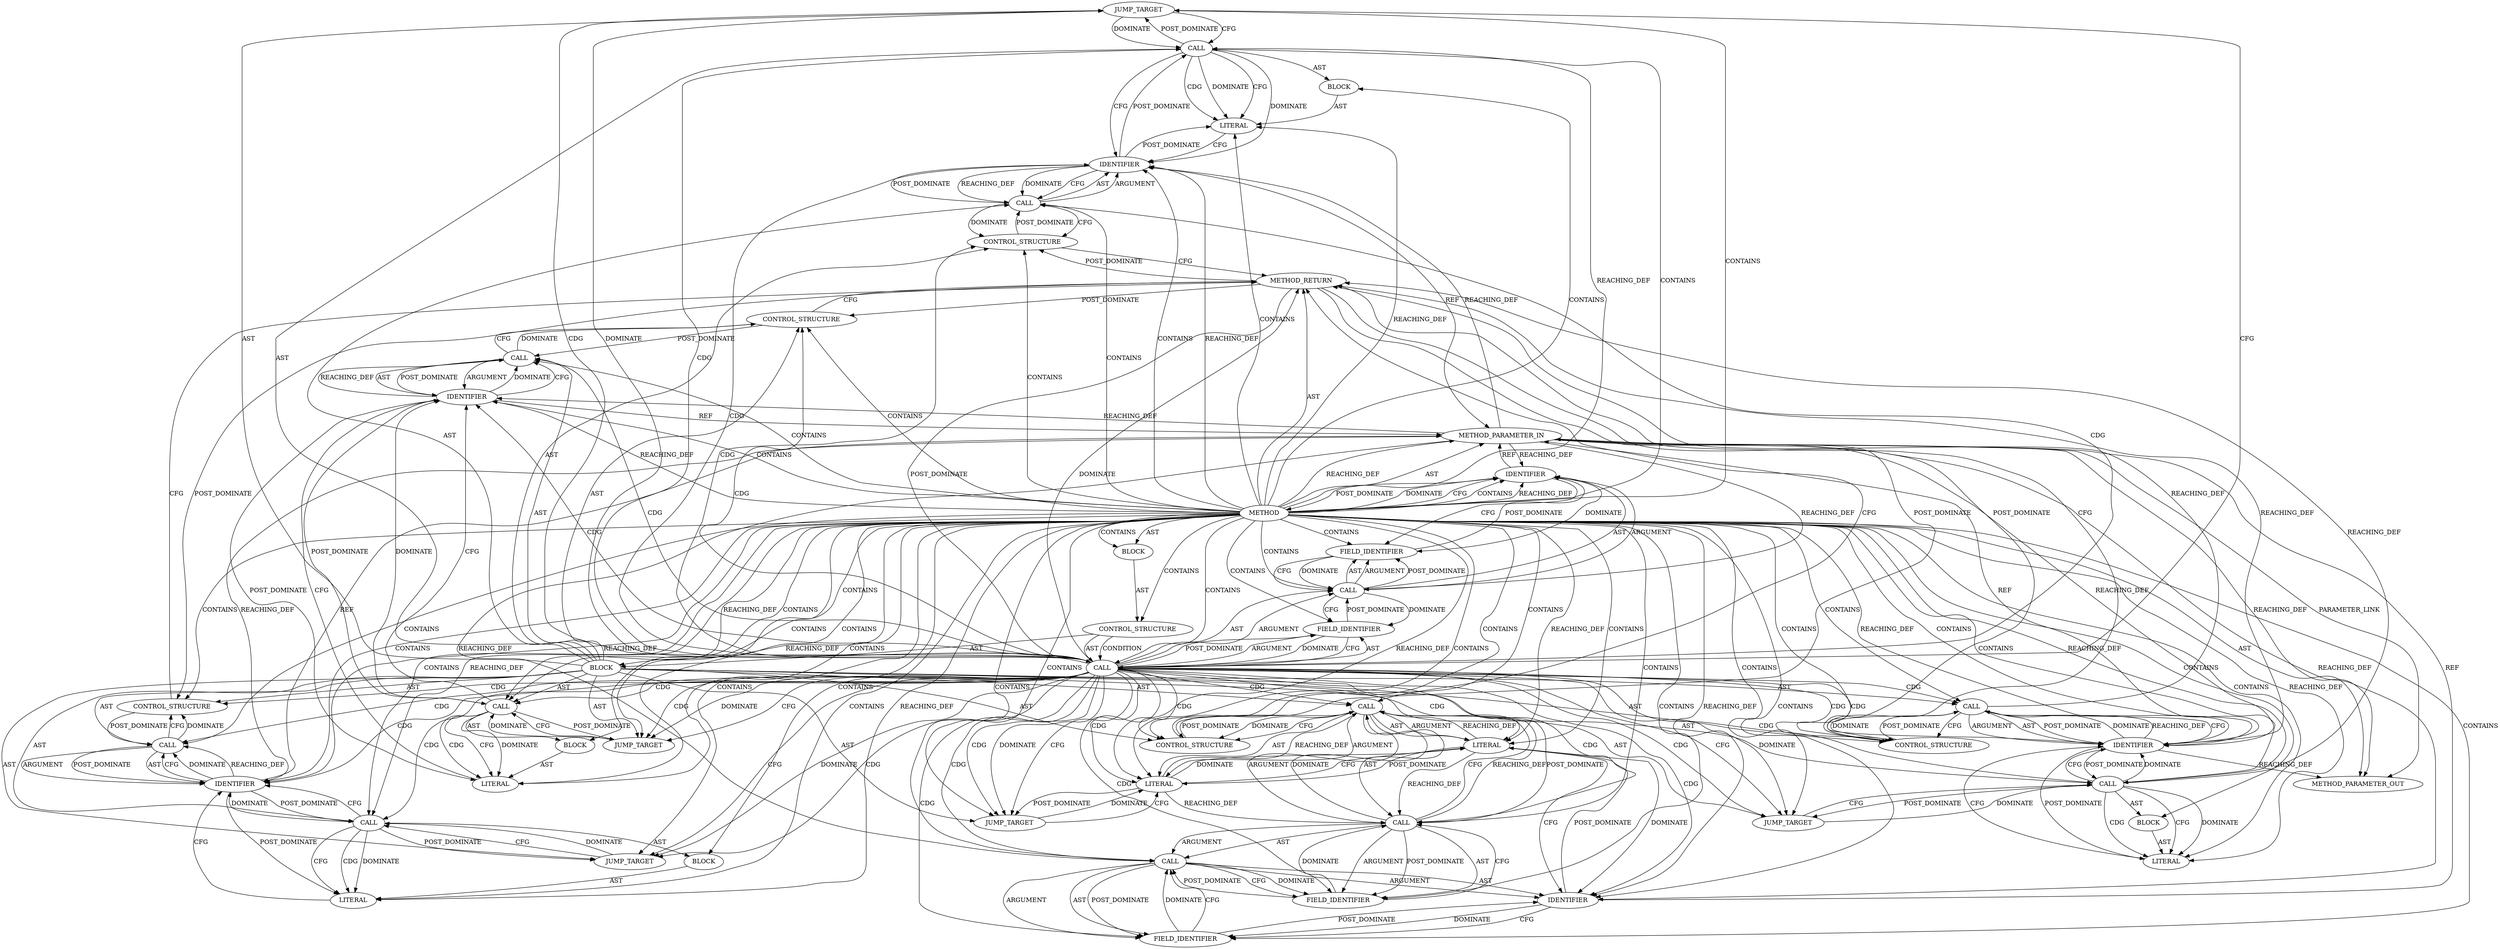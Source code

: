 digraph {
  11577 [label=JUMP_TARGET ORDER=9 PARSER_TYPE_NAME="CASTCaseStatement" ARGUMENT_INDEX=-1 CODE="case IN_S_PREPARE_READ_ENC_PAGE:" COLUMN_NUMBER=2 LINE_NUMBER=3503 NAME="case"]
  11555 [label=BLOCK ORDER=2 ARGUMENT_INDEX=-1 CODE="{
	switch (con->v2.in_state) {
	case IN_S_PREPARE_READ_DATA:
		revoke_at_prepare_read_data(con);
		break;
	case IN_S_PREPARE_READ_DATA_CONT:
		revoke_at_prepare_read_data_cont(con);
		break;
	case IN_S_PREPARE_READ_ENC_PAGE:
		revoke_at_prepare_read_enc_page(con);
		break;
	case IN_S_HANDLE_EPILOGUE:
		revoke_at_handle_epilogue(con);
		break;
	default:
		WARN(1, \"bad in_state %d\", con->v2.in_state);
		break;
	}
}" COLUMN_NUMBER=1 LINE_NUMBER=3495 TYPE_FULL_NAME="void"]
  11592 [label=CALL ORDER=18 ARGUMENT_INDEX=-1 CODE="WARN(1, \"bad in_state %d\", con->v2.in_state)" COLUMN_NUMBER=3 METHOD_FULL_NAME="WARN" LINE_NUMBER=3510 TYPE_FULL_NAME="<empty>" DISPATCH_TYPE="STATIC_DISPATCH" SIGNATURE="" NAME="WARN"]
  11574 [label=CALL ORDER=7 ARGUMENT_INDEX=-1 CODE="revoke_at_prepare_read_data_cont(con)" COLUMN_NUMBER=3 METHOD_FULL_NAME="revoke_at_prepare_read_data_cont" LINE_NUMBER=3501 TYPE_FULL_NAME="<empty>" DISPATCH_TYPE="STATIC_DISPATCH" SIGNATURE="" NAME="revoke_at_prepare_read_data_cont"]
  11594 [label=LITERAL ORDER=2 ARGUMENT_INDEX=2 CODE="\"bad in_state %d\"" COLUMN_NUMBER=11 LINE_NUMBER=3510 TYPE_FULL_NAME="char"]
  11599 [label=FIELD_IDENTIFIER ORDER=2 ARGUMENT_INDEX=2 CODE="in_state" COLUMN_NUMBER=30 LINE_NUMBER=3510 CANONICAL_NAME="in_state"]
  13238 [label=METHOD_PARAMETER_OUT ORDER=1 CODE="struct ceph_connection *con" IS_VARIADIC=false COLUMN_NUMBER=34 LINE_NUMBER=3494 TYPE_FULL_NAME="ceph_connection*" EVALUATION_STRATEGY="BY_VALUE" INDEX=1 NAME="con"]
  11581 [label=CALL ORDER=11 ARGUMENT_INDEX=-1 CODE="revoke_at_prepare_read_enc_page(con)" COLUMN_NUMBER=3 METHOD_FULL_NAME="revoke_at_prepare_read_enc_page" LINE_NUMBER=3504 TYPE_FULL_NAME="<empty>" DISPATCH_TYPE="STATIC_DISPATCH" SIGNATURE="" NAME="revoke_at_prepare_read_enc_page"]
  11573 [label=LITERAL ORDER=1 ARGUMENT_INDEX=1 CODE="5" COLUMN_NUMBER=7 LINE_NUMBER=3500 TYPE_FULL_NAME="int"]
  11560 [label=FIELD_IDENTIFIER ORDER=2 ARGUMENT_INDEX=2 CODE="v2" COLUMN_NUMBER=10 LINE_NUMBER=3496 CANONICAL_NAME="v2"]
  11585 [label=CALL ORDER=14 ARGUMENT_INDEX=-1 CODE="IN_S_HANDLE_EPILOGUE" COLUMN_NUMBER=7 METHOD_FULL_NAME="file_code_old-a282a2f-decode_preamble-523.c:61:61:IN_S_HANDLE_EPILOGUE:0" LINE_NUMBER=3506 TYPE_FULL_NAME="int" DISPATCH_TYPE="INLINED" SIGNATURE="" NAME="IN_S_HANDLE_EPILOGUE"]
  11554 [label=METHOD_PARAMETER_IN ORDER=1 CODE="struct ceph_connection *con" IS_VARIADIC=false COLUMN_NUMBER=34 LINE_NUMBER=3494 TYPE_FULL_NAME="ceph_connection*" EVALUATION_STRATEGY="BY_VALUE" INDEX=1 NAME="con"]
  11601 [label=METHOD_RETURN ORDER=3 CODE="RET" COLUMN_NUMBER=1 LINE_NUMBER=3494 TYPE_FULL_NAME="void" EVALUATION_STRATEGY="BY_VALUE"]
  11562 [label=BLOCK ORDER=2 ARGUMENT_INDEX=-1 CODE="{
	case IN_S_PREPARE_READ_DATA:
		revoke_at_prepare_read_data(con);
		break;
	case IN_S_PREPARE_READ_DATA_CONT:
		revoke_at_prepare_read_data_cont(con);
		break;
	case IN_S_PREPARE_READ_ENC_PAGE:
		revoke_at_prepare_read_enc_page(con);
		break;
	case IN_S_HANDLE_EPILOGUE:
		revoke_at_handle_epilogue(con);
		break;
	default:
		WARN(1, \"bad in_state %d\", con->v2.in_state);
		break;
	}" COLUMN_NUMBER=28 LINE_NUMBER=3496 TYPE_FULL_NAME="void"]
  11571 [label=CALL ORDER=6 ARGUMENT_INDEX=-1 CODE="IN_S_PREPARE_READ_DATA_CONT" COLUMN_NUMBER=7 METHOD_FULL_NAME="file_code_old-a282a2f-decode_preamble-523.c:59:59:IN_S_PREPARE_READ_DATA_CONT:0" LINE_NUMBER=3500 TYPE_FULL_NAME="int" DISPATCH_TYPE="INLINED" SIGNATURE="" NAME="IN_S_PREPARE_READ_DATA_CONT"]
  11580 [label=LITERAL ORDER=1 ARGUMENT_INDEX=1 CODE="6" COLUMN_NUMBER=7 LINE_NUMBER=3503 TYPE_FULL_NAME="int"]
  11566 [label=LITERAL ORDER=1 ARGUMENT_INDEX=1 CODE="4" COLUMN_NUMBER=7 LINE_NUMBER=3497 TYPE_FULL_NAME="int"]
  11591 [label=JUMP_TARGET ORDER=17 PARSER_TYPE_NAME="CASTDefaultStatement" ARGUMENT_INDEX=-1 CODE="default:" COLUMN_NUMBER=2 LINE_NUMBER=3509 NAME="default"]
  11559 [label=IDENTIFIER ORDER=1 ARGUMENT_INDEX=1 CODE="con" COLUMN_NUMBER=10 LINE_NUMBER=3496 TYPE_FULL_NAME="ceph_connection*" NAME="con"]
  11553 [label=METHOD COLUMN_NUMBER=1 LINE_NUMBER=3494 COLUMN_NUMBER_END=6 IS_EXTERNAL=false SIGNATURE="void ceph_con_v2_revoke_incoming (ceph_connection*)" NAME="ceph_con_v2_revoke_incoming" AST_PARENT_TYPE="TYPE_DECL" AST_PARENT_FULL_NAME="file_code_old-a282a2f-decode_preamble-523.c:<global>" ORDER=132 CODE="void ceph_con_v2_revoke_incoming(struct ceph_connection *con)
{
	switch (con->v2.in_state) {
	case IN_S_PREPARE_READ_DATA:
		revoke_at_prepare_read_data(con);
		break;
	case IN_S_PREPARE_READ_DATA_CONT:
		revoke_at_prepare_read_data_cont(con);
		break;
	case IN_S_PREPARE_READ_ENC_PAGE:
		revoke_at_prepare_read_enc_page(con);
		break;
	case IN_S_HANDLE_EPILOGUE:
		revoke_at_handle_epilogue(con);
		break;
	default:
		WARN(1, \"bad in_state %d\", con->v2.in_state);
		break;
	}
}" FULL_NAME="ceph_con_v2_revoke_incoming" LINE_NUMBER_END=3497 FILENAME="file_code_old-a282a2f-decode_preamble-523.c"]
  11576 [label=CONTROL_STRUCTURE CONTROL_STRUCTURE_TYPE="BREAK" ORDER=8 PARSER_TYPE_NAME="CASTBreakStatement" ARGUMENT_INDEX=-1 CODE="break;" COLUMN_NUMBER=3 LINE_NUMBER=3502]
  11597 [label=IDENTIFIER ORDER=1 ARGUMENT_INDEX=1 CODE="con" COLUMN_NUMBER=30 LINE_NUMBER=3510 TYPE_FULL_NAME="ceph_connection*" NAME="con"]
  11570 [label=JUMP_TARGET ORDER=5 PARSER_TYPE_NAME="CASTCaseStatement" ARGUMENT_INDEX=-1 CODE="case IN_S_PREPARE_READ_DATA_CONT:" COLUMN_NUMBER=2 LINE_NUMBER=3500 NAME="case"]
  11589 [label=IDENTIFIER ORDER=1 ARGUMENT_INDEX=1 CODE="con" COLUMN_NUMBER=29 LINE_NUMBER=3507 TYPE_FULL_NAME="ceph_connection*" NAME="con"]
  11568 [label=IDENTIFIER ORDER=1 ARGUMENT_INDEX=1 CODE="con" COLUMN_NUMBER=31 LINE_NUMBER=3498 TYPE_FULL_NAME="ceph_connection*" NAME="con"]
  11569 [label=CONTROL_STRUCTURE CONTROL_STRUCTURE_TYPE="BREAK" ORDER=4 PARSER_TYPE_NAME="CASTBreakStatement" ARGUMENT_INDEX=-1 CODE="break;" COLUMN_NUMBER=3 LINE_NUMBER=3499]
  11558 [label=CALL ORDER=1 ARGUMENT_INDEX=1 CODE="con->v2" COLUMN_NUMBER=10 METHOD_FULL_NAME="<operator>.indirectFieldAccess" LINE_NUMBER=3496 TYPE_FULL_NAME="<empty>" DISPATCH_TYPE="STATIC_DISPATCH" SIGNATURE="" NAME="<operator>.indirectFieldAccess"]
  11563 [label=JUMP_TARGET ORDER=1 PARSER_TYPE_NAME="CASTCaseStatement" ARGUMENT_INDEX=-1 CODE="case IN_S_PREPARE_READ_DATA:" COLUMN_NUMBER=2 LINE_NUMBER=3497 NAME="case"]
  11584 [label=JUMP_TARGET ORDER=13 PARSER_TYPE_NAME="CASTCaseStatement" ARGUMENT_INDEX=-1 CODE="case IN_S_HANDLE_EPILOGUE:" COLUMN_NUMBER=2 LINE_NUMBER=3506 NAME="case"]
  11593 [label=LITERAL ORDER=1 ARGUMENT_INDEX=1 CODE="1" COLUMN_NUMBER=8 LINE_NUMBER=3510 TYPE_FULL_NAME="int"]
  11582 [label=IDENTIFIER ORDER=1 ARGUMENT_INDEX=1 CODE="con" COLUMN_NUMBER=35 LINE_NUMBER=3504 TYPE_FULL_NAME="ceph_connection*" NAME="con"]
  11586 [label=BLOCK ORDER=1 ARGUMENT_INDEX=1 CODE="<empty>" TYPE_FULL_NAME="void"]
  11572 [label=BLOCK ORDER=1 ARGUMENT_INDEX=1 CODE="<empty>" TYPE_FULL_NAME="void"]
  11596 [label=CALL ORDER=1 ARGUMENT_INDEX=1 CODE="con->v2" COLUMN_NUMBER=30 METHOD_FULL_NAME="<operator>.indirectFieldAccess" LINE_NUMBER=3510 TYPE_FULL_NAME="<empty>" DISPATCH_TYPE="STATIC_DISPATCH" SIGNATURE="" NAME="<operator>.indirectFieldAccess"]
  11595 [label=CALL ORDER=3 ARGUMENT_INDEX=3 CODE="con->v2.in_state" COLUMN_NUMBER=30 METHOD_FULL_NAME="<operator>.fieldAccess" LINE_NUMBER=3510 TYPE_FULL_NAME="<empty>" DISPATCH_TYPE="STATIC_DISPATCH" SIGNATURE="" NAME="<operator>.fieldAccess"]
  11598 [label=FIELD_IDENTIFIER ORDER=2 ARGUMENT_INDEX=2 CODE="v2" COLUMN_NUMBER=30 LINE_NUMBER=3510 CANONICAL_NAME="v2"]
  11600 [label=CONTROL_STRUCTURE CONTROL_STRUCTURE_TYPE="BREAK" ORDER=19 PARSER_TYPE_NAME="CASTBreakStatement" ARGUMENT_INDEX=-1 CODE="break;" COLUMN_NUMBER=3 LINE_NUMBER=3511]
  11557 [label=CALL ORDER=1 ARGUMENT_INDEX=-1 CODE="con->v2.in_state" COLUMN_NUMBER=10 METHOD_FULL_NAME="<operator>.fieldAccess" LINE_NUMBER=3496 TYPE_FULL_NAME="<empty>" DISPATCH_TYPE="STATIC_DISPATCH" SIGNATURE="" NAME="<operator>.fieldAccess"]
  11588 [label=CALL ORDER=15 ARGUMENT_INDEX=-1 CODE="revoke_at_handle_epilogue(con)" COLUMN_NUMBER=3 METHOD_FULL_NAME="revoke_at_handle_epilogue" LINE_NUMBER=3507 TYPE_FULL_NAME="<empty>" DISPATCH_TYPE="STATIC_DISPATCH" SIGNATURE="" NAME="revoke_at_handle_epilogue"]
  11564 [label=CALL ORDER=2 ARGUMENT_INDEX=-1 CODE="IN_S_PREPARE_READ_DATA" COLUMN_NUMBER=7 METHOD_FULL_NAME="file_code_old-a282a2f-decode_preamble-523.c:58:58:IN_S_PREPARE_READ_DATA:0" LINE_NUMBER=3497 TYPE_FULL_NAME="int" DISPATCH_TYPE="INLINED" SIGNATURE="" NAME="IN_S_PREPARE_READ_DATA"]
  11578 [label=CALL ORDER=10 ARGUMENT_INDEX=-1 CODE="IN_S_PREPARE_READ_ENC_PAGE" COLUMN_NUMBER=7 METHOD_FULL_NAME="file_code_old-a282a2f-decode_preamble-523.c:60:60:IN_S_PREPARE_READ_ENC_PAGE:0" LINE_NUMBER=3503 TYPE_FULL_NAME="int" DISPATCH_TYPE="INLINED" SIGNATURE="" NAME="IN_S_PREPARE_READ_ENC_PAGE"]
  11590 [label=CONTROL_STRUCTURE CONTROL_STRUCTURE_TYPE="BREAK" ORDER=16 PARSER_TYPE_NAME="CASTBreakStatement" ARGUMENT_INDEX=-1 CODE="break;" COLUMN_NUMBER=3 LINE_NUMBER=3508]
  11575 [label=IDENTIFIER ORDER=1 ARGUMENT_INDEX=1 CODE="con" COLUMN_NUMBER=36 LINE_NUMBER=3501 TYPE_FULL_NAME="ceph_connection*" NAME="con"]
  11565 [label=BLOCK ORDER=1 ARGUMENT_INDEX=1 CODE="<empty>" TYPE_FULL_NAME="void"]
  11561 [label=FIELD_IDENTIFIER ORDER=2 ARGUMENT_INDEX=2 CODE="in_state" COLUMN_NUMBER=10 LINE_NUMBER=3496 CANONICAL_NAME="in_state"]
  11583 [label=CONTROL_STRUCTURE CONTROL_STRUCTURE_TYPE="BREAK" ORDER=12 PARSER_TYPE_NAME="CASTBreakStatement" ARGUMENT_INDEX=-1 CODE="break;" COLUMN_NUMBER=3 LINE_NUMBER=3505]
  11579 [label=BLOCK ORDER=1 ARGUMENT_INDEX=1 CODE="<empty>" TYPE_FULL_NAME="void"]
  11556 [label=CONTROL_STRUCTURE CONTROL_STRUCTURE_TYPE="SWITCH" ORDER=1 PARSER_TYPE_NAME="CASTSwitchStatement" ARGUMENT_INDEX=-1 CODE="switch(con->v2.in_state)" COLUMN_NUMBER=2 LINE_NUMBER=3496]
  11567 [label=CALL ORDER=3 ARGUMENT_INDEX=-1 CODE="revoke_at_prepare_read_data(con)" COLUMN_NUMBER=3 METHOD_FULL_NAME="revoke_at_prepare_read_data" LINE_NUMBER=3498 TYPE_FULL_NAME="<empty>" DISPATCH_TYPE="STATIC_DISPATCH" SIGNATURE="" NAME="revoke_at_prepare_read_data"]
  11587 [label=LITERAL ORDER=1 ARGUMENT_INDEX=1 CODE="7" COLUMN_NUMBER=7 LINE_NUMBER=3506 TYPE_FULL_NAME="int"]
  11556 -> 11562 [label=AST ]
  11571 -> 11570 [label=POST_DOMINATE ]
  11559 -> 11560 [label=DOMINATE ]
  11553 -> 11557 [label=CONTAINS ]
  11581 -> 11583 [label=CFG ]
  11553 -> 11559 [label=DOMINATE ]
  11573 -> 11575 [label=CFG ]
  11553 -> 11573 [label=CONTAINS ]
  11568 -> 11567 [label=DOMINATE ]
  11553 -> 11584 [label=CONTAINS ]
  11553 -> 11559 [label=CFG ]
  11571 -> 11572 [label=AST ]
  11558 -> 11561 [label=DOMINATE ]
  11596 -> 11599 [label=DOMINATE ]
  11562 -> 11578 [label=AST ]
  11557 -> 11575 [label=CDG ]
  11562 -> 11600 [label=AST ]
  11577 -> 11578 [label=CFG ]
  11557 -> 11570 [label=DOMINATE ]
  11557 -> 11567 [label=CDG ]
  11571 -> 11573 [label=CFG ]
  11557 -> 11570 [label=CFG ]
  11595 -> 11599 [label=POST_DOMINATE ]
  11557 -> 11577 [label=CFG ]
  11596 -> 11597 [label=ARGUMENT ]
  11553 -> 11579 [label=CONTAINS ]
  11562 -> 11569 [label=AST ]
  11557 -> 11564 [label=CDG ]
  11553 -> 11581 [label=CONTAINS ]
  11562 -> 11564 [label=AST ]
  11553 -> 11582 [label=REACHING_DEF VARIABLE=""]
  11578 -> 11580 [label=CFG ]
  11557 -> 11577 [label=CDG ]
  11582 -> 11580 [label=POST_DOMINATE ]
  11581 -> 11582 [label=AST ]
  11588 -> 11589 [label=ARGUMENT ]
  11567 -> 11568 [label=ARGUMENT ]
  11587 -> 11589 [label=CFG ]
  11575 -> 11574 [label=DOMINATE ]
  11557 -> 11597 [label=CDG ]
  11601 -> 11590 [label=POST_DOMINATE ]
  11585 -> 11587 [label=DOMINATE ]
  11558 -> 11559 [label=AST ]
  11589 -> 11587 [label=POST_DOMINATE ]
  11557 -> 11581 [label=CDG ]
  11557 -> 11592 [label=CDG ]
  11596 -> 11599 [label=CFG ]
  11584 -> 11585 [label=DOMINATE ]
  11585 -> 11586 [label=AST ]
  11595 -> 11592 [label=CFG ]
  11557 -> 11570 [label=CDG ]
  11596 -> 11598 [label=POST_DOMINATE ]
  11581 -> 11582 [label=ARGUMENT ]
  11597 -> 11554 [label=REF ]
  11597 -> 11598 [label=DOMINATE ]
  11557 -> 11563 [label=DOMINATE ]
  11553 -> 11562 [label=CONTAINS ]
  11574 -> 11575 [label=AST ]
  11592 -> 11595 [label=AST ]
  11570 -> 11571 [label=DOMINATE ]
  11571 -> 11573 [label=DOMINATE ]
  11562 -> 11581 [label=AST ]
  11575 -> 11573 [label=POST_DOMINATE ]
  11569 -> 11601 [label=CFG ]
  11576 -> 11574 [label=POST_DOMINATE ]
  11580 -> 11582 [label=CFG ]
  11562 -> 11571 [label=AST ]
  11589 -> 11585 [label=POST_DOMINATE ]
  11568 -> 11567 [label=REACHING_DEF VARIABLE="con"]
  11585 -> 11587 [label=CFG ]
  11592 -> 11593 [label=AST ]
  11553 -> 11597 [label=REACHING_DEF VARIABLE=""]
  11554 -> 11596 [label=REACHING_DEF VARIABLE="con"]
  11553 -> 11593 [label=REACHING_DEF VARIABLE=""]
  11553 -> 11564 [label=CONTAINS ]
  11553 -> 11566 [label=REACHING_DEF VARIABLE=""]
  11554 -> 13238 [label=PARAMETER_LINK ]
  11595 -> 11592 [label=REACHING_DEF VARIABLE="con->v2.in_state"]
  11588 -> 11589 [label=POST_DOMINATE ]
  11553 -> 11556 [label=CONTAINS ]
  11568 -> 11601 [label=REACHING_DEF VARIABLE="con"]
  11575 -> 11574 [label=CFG ]
  11593 -> 11591 [label=POST_DOMINATE ]
  11557 -> 11600 [label=CDG ]
  11553 -> 11585 [label=CONTAINS ]
  11589 -> 11588 [label=CFG ]
  11553 -> 11572 [label=CONTAINS ]
  11553 -> 11591 [label=CONTAINS ]
  11593 -> 11594 [label=DOMINATE ]
  11592 -> 11595 [label=POST_DOMINATE ]
  11553 -> 11568 [label=CONTAINS ]
  11562 -> 11563 [label=AST ]
  11564 -> 11601 [label=REACHING_DEF VARIABLE="IN_S_PREPARE_READ_DATA"]
  11558 -> 11559 [label=ARGUMENT ]
  11562 -> 11584 [label=AST ]
  11594 -> 11597 [label=DOMINATE ]
  11562 -> 11590 [label=AST ]
  11553 -> 11571 [label=REACHING_DEF VARIABLE=""]
  11553 -> 11558 [label=CONTAINS ]
  11562 -> 11583 [label=AST ]
  11570 -> 11571 [label=CFG ]
  11568 -> 11564 [label=POST_DOMINATE ]
  11553 -> 11592 [label=CONTAINS ]
  11599 -> 11595 [label=DOMINATE ]
  11553 -> 11580 [label=REACHING_DEF VARIABLE=""]
  11563 -> 11564 [label=DOMINATE ]
  11553 -> 11566 [label=CONTAINS ]
  11578 -> 11582 [label=DOMINATE ]
  11595 -> 11592 [label=DOMINATE ]
  11553 -> 11576 [label=CONTAINS ]
  11557 -> 11574 [label=CDG ]
  11554 -> 13238 [label=REACHING_DEF VARIABLE="con"]
  11582 -> 11554 [label=REF ]
  11596 -> 11598 [label=ARGUMENT ]
  11557 -> 11561 [label=AST ]
  11596 -> 11597 [label=AST ]
  11553 -> 11578 [label=REACHING_DEF VARIABLE=""]
  11582 -> 11578 [label=POST_DOMINATE ]
  11568 -> 11566 [label=POST_DOMINATE ]
  11557 -> 11591 [label=CDG ]
  11557 -> 11582 [label=CDG ]
  11557 -> 11563 [label=CDG ]
  11557 -> 11561 [label=POST_DOMINATE ]
  11589 -> 11588 [label=DOMINATE ]
  11561 -> 11557 [label=CFG ]
  11561 -> 11557 [label=DOMINATE ]
  11560 -> 11558 [label=CFG ]
  11553 -> 11587 [label=REACHING_DEF VARIABLE=""]
  11553 -> 11567 [label=CONTAINS ]
  11553 -> 11595 [label=CONTAINS ]
  11564 -> 11566 [label=DOMINATE ]
  11560 -> 11558 [label=DOMINATE ]
  11567 -> 11569 [label=DOMINATE ]
  11601 -> 11557 [label=POST_DOMINATE ]
  11557 -> 11588 [label=CDG ]
  11553 -> 11582 [label=CONTAINS ]
  11575 -> 11574 [label=REACHING_DEF VARIABLE="con"]
  11553 -> 11601 [label=AST ]
  11553 -> 11577 [label=CONTAINS ]
  11564 -> 11563 [label=POST_DOMINATE ]
  11598 -> 11597 [label=POST_DOMINATE ]
  11598 -> 11596 [label=DOMINATE ]
  11557 -> 11571 [label=CDG ]
  11564 -> 11568 [label=DOMINATE ]
  11553 -> 11561 [label=CONTAINS ]
  11574 -> 11576 [label=CFG ]
  11572 -> 11573 [label=AST ]
  11599 -> 11596 [label=POST_DOMINATE ]
  11553 -> 11554 [label=REACHING_DEF VARIABLE=""]
  11557 -> 11569 [label=CDG ]
  11553 -> 13238 [label=AST ]
  11596 -> 11598 [label=AST ]
  11595 -> 11599 [label=ARGUMENT ]
  11592 -> 11594 [label=AST ]
  11553 -> 11597 [label=CONTAINS ]
  11593 -> 11595 [label=REACHING_DEF VARIABLE="1"]
  11554 -> 11597 [label=REACHING_DEF VARIABLE="con"]
  11554 -> 11575 [label=REACHING_DEF VARIABLE="con"]
  11578 -> 11577 [label=POST_DOMINATE ]
  11584 -> 11585 [label=CFG ]
  11554 -> 11589 [label=REACHING_DEF VARIABLE="con"]
  11594 -> 11592 [label=REACHING_DEF VARIABLE="\"bad in_state %d\""]
  11558 -> 11560 [label=AST ]
  11554 -> 11568 [label=REACHING_DEF VARIABLE="con"]
  11592 -> 11593 [label=ARGUMENT ]
  11591 -> 11593 [label=DOMINATE ]
  11581 -> 11583 [label=DOMINATE ]
  11556 -> 11557 [label=CONDITION ]
  11562 -> 11592 [label=AST ]
  11562 -> 11570 [label=AST ]
  11578 -> 11580 [label=CDG ]
  11575 -> 11554 [label=REF ]
  11557 -> 11596 [label=CDG ]
  11581 -> 11582 [label=POST_DOMINATE ]
  11555 -> 11556 [label=AST ]
  11578 -> 11582 [label=CFG ]
  11564 -> 11566 [label=CDG ]
  11557 -> 11591 [label=CFG ]
  11588 -> 11590 [label=CFG ]
  11559 -> 11560 [label=CFG ]
  11592 -> 11595 [label=ARGUMENT ]
  11589 -> 11588 [label=REACHING_DEF VARIABLE="con"]
  11567 -> 11569 [label=CFG ]
  11553 -> 11554 [label=AST ]
  11585 -> 11584 [label=POST_DOMINATE ]
  11564 -> 11568 [label=CFG ]
  11557 -> 11558 [label=AST ]
  11553 -> 11599 [label=CONTAINS ]
  11562 -> 11591 [label=AST ]
  11571 -> 11573 [label=CDG ]
  11592 -> 11600 [label=DOMINATE ]
  11583 -> 11601 [label=CFG ]
  11582 -> 11581 [label=REACHING_DEF VARIABLE="con"]
  11559 -> 11554 [label=REF ]
  11563 -> 11564 [label=CFG ]
  11553 -> 11565 [label=CONTAINS ]
  11594 -> 11595 [label=REACHING_DEF VARIABLE="\"bad in_state %d\""]
  11562 -> 11574 [label=AST ]
  11553 -> 11587 [label=CONTAINS ]
  11576 -> 11601 [label=CFG ]
  11565 -> 11566 [label=AST ]
  11553 -> 11571 [label=CONTAINS ]
  11559 -> 11553 [label=POST_DOMINATE ]
  11591 -> 11593 [label=CFG ]
  11568 -> 13238 [label=REACHING_DEF VARIABLE="con"]
  11564 -> 11566 [label=CFG ]
  11553 -> 11555 [label=CONTAINS ]
  11590 -> 11588 [label=POST_DOMINATE ]
  11562 -> 11567 [label=AST ]
  11557 -> 11591 [label=DOMINATE ]
  11588 -> 11590 [label=DOMINATE ]
  11557 -> 11576 [label=CDG ]
  11557 -> 11584 [label=CDG ]
  11586 -> 11587 [label=AST ]
  11553 -> 11559 [label=CONTAINS ]
  11557 -> 11585 [label=CDG ]
  11553 -> 11575 [label=CONTAINS ]
  11553 -> 11569 [label=CONTAINS ]
  11553 -> 11564 [label=REACHING_DEF VARIABLE=""]
  11557 -> 11589 [label=CDG ]
  11557 -> 11561 [label=ARGUMENT ]
  11574 -> 11575 [label=POST_DOMINATE ]
  11599 -> 11595 [label=CFG ]
  11577 -> 11578 [label=DOMINATE ]
  11567 -> 11568 [label=AST ]
  11553 -> 11568 [label=REACHING_DEF VARIABLE=""]
  11585 -> 11589 [label=CFG ]
  11568 -> 11567 [label=CFG ]
  11562 -> 11577 [label=AST ]
  11583 -> 11581 [label=POST_DOMINATE ]
  11574 -> 11575 [label=ARGUMENT ]
  11578 -> 11579 [label=AST ]
  11585 -> 11587 [label=CDG ]
  11553 -> 11573 [label=REACHING_DEF VARIABLE=""]
  11553 -> 11575 [label=REACHING_DEF VARIABLE=""]
  11553 -> 11589 [label=REACHING_DEF VARIABLE=""]
  11557 -> 11558 [label=ARGUMENT ]
  11593 -> 11592 [label=REACHING_DEF VARIABLE="1"]
  11595 -> 11596 [label=ARGUMENT ]
  11553 -> 11594 [label=CONTAINS ]
  11557 -> 11568 [label=CDG ]
  11558 -> 11560 [label=ARGUMENT ]
  11564 -> 11565 [label=AST ]
  11592 -> 11600 [label=CFG ]
  11600 -> 11592 [label=POST_DOMINATE ]
  11590 -> 11601 [label=CFG ]
  11553 -> 11596 [label=CONTAINS ]
  11553 -> 11600 [label=CONTAINS ]
  11553 -> 11578 [label=CONTAINS ]
  11553 -> 11588 [label=CONTAINS ]
  11585 -> 11589 [label=DOMINATE ]
  11595 -> 11599 [label=AST ]
  11558 -> 11560 [label=POST_DOMINATE ]
  11594 -> 11597 [label=CFG ]
  11553 -> 11555 [label=AST ]
  11557 -> 11563 [label=CFG ]
  11557 -> 11590 [label=CDG ]
  11598 -> 11596 [label=CFG ]
  11601 -> 11569 [label=POST_DOMINATE ]
  11558 -> 11561 [label=CFG ]
  11557 -> 11594 [label=CDG ]
  11595 -> 11596 [label=AST ]
  11557 -> 11578 [label=CDG ]
  11553 -> 11580 [label=CONTAINS ]
  11557 -> 11599 [label=CDG ]
  11557 -> 11601 [label=DOMINATE ]
  11579 -> 11580 [label=AST ]
  11557 -> 11584 [label=CFG ]
  11601 -> 11583 [label=POST_DOMINATE ]
  11561 -> 11558 [label=POST_DOMINATE ]
  11560 -> 11559 [label=POST_DOMINATE ]
  11553 -> 11594 [label=REACHING_DEF VARIABLE=""]
  11553 -> 11590 [label=CONTAINS ]
  11562 -> 11585 [label=AST ]
  11553 -> 11574 [label=CONTAINS ]
  11554 -> 11582 [label=REACHING_DEF VARIABLE="con"]
  11553 -> 11583 [label=CONTAINS ]
  11589 -> 11554 [label=REF ]
  11592 -> 11594 [label=ARGUMENT ]
  11562 -> 11588 [label=AST ]
  11593 -> 11594 [label=CFG ]
  11571 -> 11575 [label=DOMINATE ]
  11553 -> 11563 [label=CONTAINS ]
  11554 -> 11559 [label=REACHING_DEF VARIABLE="con"]
  11553 -> 11570 [label=CONTAINS ]
  11582 -> 11581 [label=DOMINATE ]
  11574 -> 11576 [label=DOMINATE ]
  11557 -> 11593 [label=CDG ]
  11557 -> 11577 [label=DOMINATE ]
  11557 -> 11583 [label=CDG ]
  11597 -> 11598 [label=CFG ]
  11582 -> 11581 [label=CFG ]
  11557 -> 11584 [label=DOMINATE ]
  11567 -> 11601 [label=REACHING_DEF VARIABLE="revoke_at_prepare_read_data(con)"]
  11553 -> 11598 [label=CONTAINS ]
  11597 -> 11594 [label=POST_DOMINATE ]
  11569 -> 11567 [label=POST_DOMINATE ]
  11575 -> 11571 [label=POST_DOMINATE ]
  11588 -> 11589 [label=AST ]
  11566 -> 11568 [label=CFG ]
  11557 -> 11595 [label=CDG ]
  11594 -> 11593 [label=POST_DOMINATE ]
  11553 -> 11585 [label=REACHING_DEF VARIABLE=""]
  11601 -> 11600 [label=POST_DOMINATE ]
  11562 -> 11576 [label=AST ]
  11568 -> 11554 [label=REF ]
  11567 -> 11568 [label=POST_DOMINATE ]
  11571 -> 11575 [label=CFG ]
  11553 -> 11560 [label=CONTAINS ]
  11553 -> 11586 [label=CONTAINS ]
  11601 -> 11576 [label=POST_DOMINATE ]
  11553 -> 11589 [label=CONTAINS ]
  11600 -> 11601 [label=CFG ]
  11553 -> 11593 [label=CONTAINS ]
  11554 -> 11558 [label=REACHING_DEF VARIABLE="con"]
  11553 -> 11559 [label=REACHING_DEF VARIABLE=""]
  11557 -> 11598 [label=CDG ]
  11556 -> 11557 [label=AST ]
  11578 -> 11580 [label=DOMINATE ]
}
